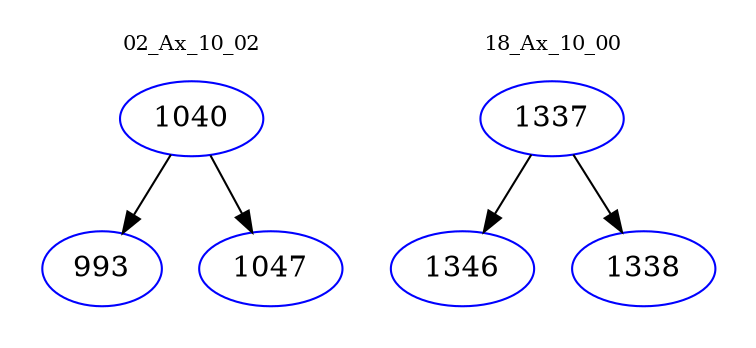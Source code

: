 digraph{
subgraph cluster_0 {
color = white
label = "02_Ax_10_02";
fontsize=10;
T0_1040 [label="1040", color="blue"]
T0_1040 -> T0_993 [color="black"]
T0_993 [label="993", color="blue"]
T0_1040 -> T0_1047 [color="black"]
T0_1047 [label="1047", color="blue"]
}
subgraph cluster_1 {
color = white
label = "18_Ax_10_00";
fontsize=10;
T1_1337 [label="1337", color="blue"]
T1_1337 -> T1_1346 [color="black"]
T1_1346 [label="1346", color="blue"]
T1_1337 -> T1_1338 [color="black"]
T1_1338 [label="1338", color="blue"]
}
}
